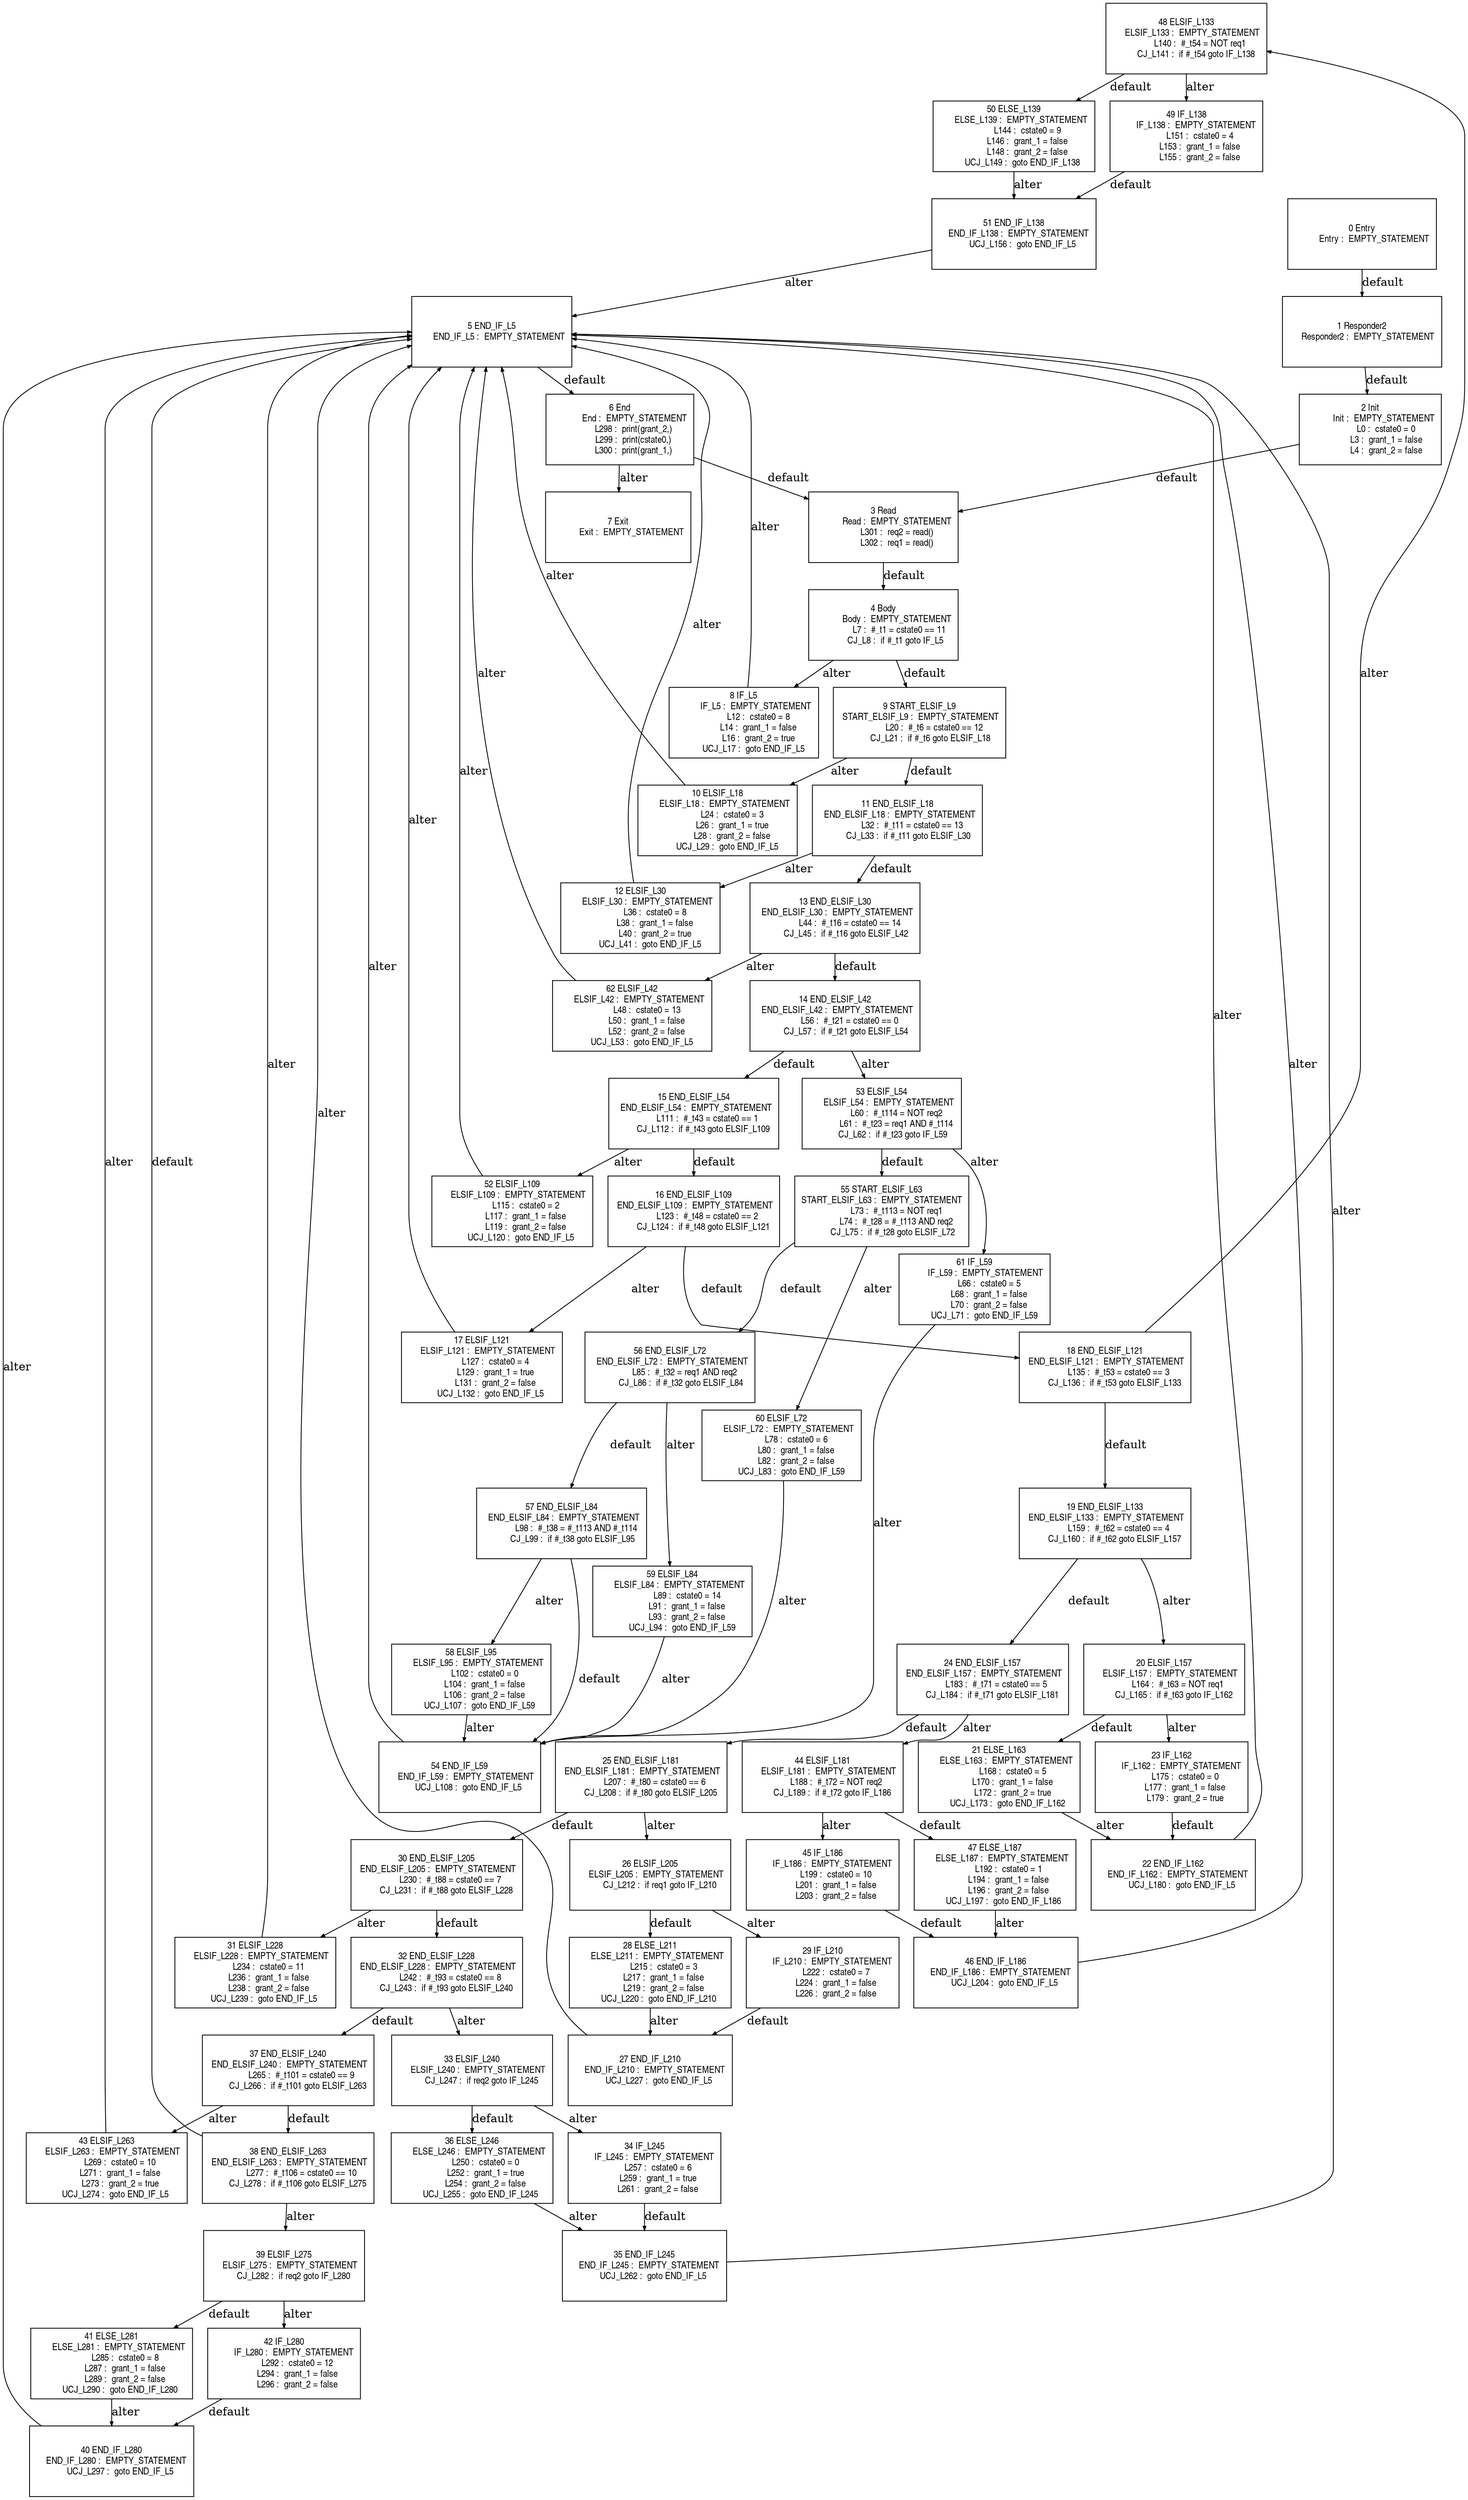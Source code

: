 digraph G {
  ranksep=.25;
  edge [arrowsize=.5]
  node [shape=rectangle, fontname="ArialNarrow",
        fontsize=12,  height=1.2];
  "48 ELSIF_L133
     ELSIF_L133 :  EMPTY_STATEMENT
           L140 :  #_t54 = NOT req1
        CJ_L141 :  if #_t54 goto IF_L138
"; "52 ELSIF_L109
     ELSIF_L109 :  EMPTY_STATEMENT
           L115 :  cstate0 = 2
           L117 :  grant_1 = false
           L119 :  grant_2 = false
       UCJ_L120 :  goto END_IF_L5
"; "12 ELSIF_L30
      ELSIF_L30 :  EMPTY_STATEMENT
            L36 :  cstate0 = 8
            L38 :  grant_1 = false
            L40 :  grant_2 = true
        UCJ_L41 :  goto END_IF_L5
"; "23 IF_L162
        IF_L162 :  EMPTY_STATEMENT
           L175 :  cstate0 = 0
           L177 :  grant_1 = false
           L179 :  grant_2 = true
"; "22 END_IF_L162
    END_IF_L162 :  EMPTY_STATEMENT
       UCJ_L180 :  goto END_IF_L5
"; "61 IF_L59
         IF_L59 :  EMPTY_STATEMENT
            L66 :  cstate0 = 5
            L68 :  grant_1 = false
            L70 :  grant_2 = false
        UCJ_L71 :  goto END_IF_L59
"; "6 End
            End :  EMPTY_STATEMENT
           L298 :  print(grant_2,)
           L299 :  print(cstate0,)
           L300 :  print(grant_1,)
"; "33 ELSIF_L240
     ELSIF_L240 :  EMPTY_STATEMENT
        CJ_L247 :  if req2 goto IF_L245
"; "11 END_ELSIF_L18
  END_ELSIF_L18 :  EMPTY_STATEMENT
            L32 :  #_t11 = cstate0 == 13
         CJ_L33 :  if #_t11 goto ELSIF_L30
"; "39 ELSIF_L275
     ELSIF_L275 :  EMPTY_STATEMENT
        CJ_L282 :  if req2 goto IF_L280
"; "37 END_ELSIF_L240
 END_ELSIF_L240 :  EMPTY_STATEMENT
           L265 :  #_t101 = cstate0 == 9
        CJ_L266 :  if #_t101 goto ELSIF_L263
"; "5 END_IF_L5
      END_IF_L5 :  EMPTY_STATEMENT
"; "51 END_IF_L138
    END_IF_L138 :  EMPTY_STATEMENT
       UCJ_L156 :  goto END_IF_L5
"; "45 IF_L186
        IF_L186 :  EMPTY_STATEMENT
           L199 :  cstate0 = 10
           L201 :  grant_1 = false
           L203 :  grant_2 = false
"; "31 ELSIF_L228
     ELSIF_L228 :  EMPTY_STATEMENT
           L234 :  cstate0 = 11
           L236 :  grant_1 = false
           L238 :  grant_2 = false
       UCJ_L239 :  goto END_IF_L5
"; "32 END_ELSIF_L228
 END_ELSIF_L228 :  EMPTY_STATEMENT
           L242 :  #_t93 = cstate0 == 8
        CJ_L243 :  if #_t93 goto ELSIF_L240
"; "46 END_IF_L186
    END_IF_L186 :  EMPTY_STATEMENT
       UCJ_L204 :  goto END_IF_L5
"; "3 Read
           Read :  EMPTY_STATEMENT
           L301 :  req2 = read()
           L302 :  req1 = read()
"; "55 START_ELSIF_L63
START_ELSIF_L63 :  EMPTY_STATEMENT
            L73 :  #_t113 = NOT req1
            L74 :  #_t28 = #_t113 AND req2
         CJ_L75 :  if #_t28 goto ELSIF_L72
"; "17 ELSIF_L121
     ELSIF_L121 :  EMPTY_STATEMENT
           L127 :  cstate0 = 4
           L129 :  grant_1 = true
           L131 :  grant_2 = false
       UCJ_L132 :  goto END_IF_L5
"; "34 IF_L245
        IF_L245 :  EMPTY_STATEMENT
           L257 :  cstate0 = 6
           L259 :  grant_1 = true
           L261 :  grant_2 = false
"; "9 START_ELSIF_L9
 START_ELSIF_L9 :  EMPTY_STATEMENT
            L20 :  #_t6 = cstate0 == 12
         CJ_L21 :  if #_t6 goto ELSIF_L18
"; "19 END_ELSIF_L133
 END_ELSIF_L133 :  EMPTY_STATEMENT
           L159 :  #_t62 = cstate0 == 4
        CJ_L160 :  if #_t62 goto ELSIF_L157
"; "1 Responder2
     Responder2 :  EMPTY_STATEMENT
"; "36 ELSE_L246
      ELSE_L246 :  EMPTY_STATEMENT
           L250 :  cstate0 = 0
           L252 :  grant_1 = true
           L254 :  grant_2 = false
       UCJ_L255 :  goto END_IF_L245
"; "24 END_ELSIF_L157
 END_ELSIF_L157 :  EMPTY_STATEMENT
           L183 :  #_t71 = cstate0 == 5
        CJ_L184 :  if #_t71 goto ELSIF_L181
"; "10 ELSIF_L18
      ELSIF_L18 :  EMPTY_STATEMENT
            L24 :  cstate0 = 3
            L26 :  grant_1 = true
            L28 :  grant_2 = false
        UCJ_L29 :  goto END_IF_L5
"; "0 Entry
          Entry :  EMPTY_STATEMENT
"; "28 ELSE_L211
      ELSE_L211 :  EMPTY_STATEMENT
           L215 :  cstate0 = 3
           L217 :  grant_1 = false
           L219 :  grant_2 = false
       UCJ_L220 :  goto END_IF_L210
"; "47 ELSE_L187
      ELSE_L187 :  EMPTY_STATEMENT
           L192 :  cstate0 = 1
           L194 :  grant_1 = false
           L196 :  grant_2 = false
       UCJ_L197 :  goto END_IF_L186
"; "49 IF_L138
        IF_L138 :  EMPTY_STATEMENT
           L151 :  cstate0 = 4
           L153 :  grant_1 = false
           L155 :  grant_2 = false
"; "13 END_ELSIF_L30
  END_ELSIF_L30 :  EMPTY_STATEMENT
            L44 :  #_t16 = cstate0 == 14
         CJ_L45 :  if #_t16 goto ELSIF_L42
"; "42 IF_L280
        IF_L280 :  EMPTY_STATEMENT
           L292 :  cstate0 = 12
           L294 :  grant_1 = false
           L296 :  grant_2 = false
"; "56 END_ELSIF_L72
  END_ELSIF_L72 :  EMPTY_STATEMENT
            L85 :  #_t32 = req1 AND req2
         CJ_L86 :  if #_t32 goto ELSIF_L84
"; "29 IF_L210
        IF_L210 :  EMPTY_STATEMENT
           L222 :  cstate0 = 7
           L224 :  grant_1 = false
           L226 :  grant_2 = false
"; "40 END_IF_L280
    END_IF_L280 :  EMPTY_STATEMENT
       UCJ_L297 :  goto END_IF_L5
"; "58 ELSIF_L95
      ELSIF_L95 :  EMPTY_STATEMENT
           L102 :  cstate0 = 0
           L104 :  grant_1 = false
           L106 :  grant_2 = false
       UCJ_L107 :  goto END_IF_L59
"; "50 ELSE_L139
      ELSE_L139 :  EMPTY_STATEMENT
           L144 :  cstate0 = 9
           L146 :  grant_1 = false
           L148 :  grant_2 = false
       UCJ_L149 :  goto END_IF_L138
"; "43 ELSIF_L263
     ELSIF_L263 :  EMPTY_STATEMENT
           L269 :  cstate0 = 10
           L271 :  grant_1 = false
           L273 :  grant_2 = true
       UCJ_L274 :  goto END_IF_L5
"; "38 END_ELSIF_L263
 END_ELSIF_L263 :  EMPTY_STATEMENT
           L277 :  #_t106 = cstate0 == 10
        CJ_L278 :  if #_t106 goto ELSIF_L275
"; "26 ELSIF_L205
     ELSIF_L205 :  EMPTY_STATEMENT
        CJ_L212 :  if req1 goto IF_L210
"; "20 ELSIF_L157
     ELSIF_L157 :  EMPTY_STATEMENT
           L164 :  #_t63 = NOT req1
        CJ_L165 :  if #_t63 goto IF_L162
"; "41 ELSE_L281
      ELSE_L281 :  EMPTY_STATEMENT
           L285 :  cstate0 = 8
           L287 :  grant_1 = false
           L289 :  grant_2 = false
       UCJ_L290 :  goto END_IF_L280
"; "35 END_IF_L245
    END_IF_L245 :  EMPTY_STATEMENT
       UCJ_L262 :  goto END_IF_L5
"; "60 ELSIF_L72
      ELSIF_L72 :  EMPTY_STATEMENT
            L78 :  cstate0 = 6
            L80 :  grant_1 = false
            L82 :  grant_2 = false
        UCJ_L83 :  goto END_IF_L59
"; "25 END_ELSIF_L181
 END_ELSIF_L181 :  EMPTY_STATEMENT
           L207 :  #_t80 = cstate0 == 6
        CJ_L208 :  if #_t80 goto ELSIF_L205
"; "18 END_ELSIF_L121
 END_ELSIF_L121 :  EMPTY_STATEMENT
           L135 :  #_t53 = cstate0 == 3
        CJ_L136 :  if #_t53 goto ELSIF_L133
"; "27 END_IF_L210
    END_IF_L210 :  EMPTY_STATEMENT
       UCJ_L227 :  goto END_IF_L5
"; "53 ELSIF_L54
      ELSIF_L54 :  EMPTY_STATEMENT
            L60 :  #_t114 = NOT req2
            L61 :  #_t23 = req1 AND #_t114
         CJ_L62 :  if #_t23 goto IF_L59
"; "16 END_ELSIF_L109
 END_ELSIF_L109 :  EMPTY_STATEMENT
           L123 :  #_t48 = cstate0 == 2
        CJ_L124 :  if #_t48 goto ELSIF_L121
"; "21 ELSE_L163
      ELSE_L163 :  EMPTY_STATEMENT
           L168 :  cstate0 = 5
           L170 :  grant_1 = false
           L172 :  grant_2 = true
       UCJ_L173 :  goto END_IF_L162
"; "4 Body
           Body :  EMPTY_STATEMENT
             L7 :  #_t1 = cstate0 == 11
          CJ_L8 :  if #_t1 goto IF_L5
"; "44 ELSIF_L181
     ELSIF_L181 :  EMPTY_STATEMENT
           L188 :  #_t72 = NOT req2
        CJ_L189 :  if #_t72 goto IF_L186
"; "62 ELSIF_L42
      ELSIF_L42 :  EMPTY_STATEMENT
            L48 :  cstate0 = 13
            L50 :  grant_1 = false
            L52 :  grant_2 = false
        UCJ_L53 :  goto END_IF_L5
"; "2 Init
           Init :  EMPTY_STATEMENT
             L0 :  cstate0 = 0
             L3 :  grant_1 = false
             L4 :  grant_2 = false
"; "54 END_IF_L59
     END_IF_L59 :  EMPTY_STATEMENT
       UCJ_L108 :  goto END_IF_L5
"; "59 ELSIF_L84
      ELSIF_L84 :  EMPTY_STATEMENT
            L89 :  cstate0 = 14
            L91 :  grant_1 = false
            L93 :  grant_2 = false
        UCJ_L94 :  goto END_IF_L59
"; "15 END_ELSIF_L54
  END_ELSIF_L54 :  EMPTY_STATEMENT
           L111 :  #_t43 = cstate0 == 1
        CJ_L112 :  if #_t43 goto ELSIF_L109
"; "14 END_ELSIF_L42
  END_ELSIF_L42 :  EMPTY_STATEMENT
            L56 :  #_t21 = cstate0 == 0
         CJ_L57 :  if #_t21 goto ELSIF_L54
"; "30 END_ELSIF_L205
 END_ELSIF_L205 :  EMPTY_STATEMENT
           L230 :  #_t88 = cstate0 == 7
        CJ_L231 :  if #_t88 goto ELSIF_L228
"; "7 Exit
           Exit :  EMPTY_STATEMENT
"; "8 IF_L5
          IF_L5 :  EMPTY_STATEMENT
            L12 :  cstate0 = 8
            L14 :  grant_1 = false
            L16 :  grant_2 = true
        UCJ_L17 :  goto END_IF_L5
"; "57 END_ELSIF_L84
  END_ELSIF_L84 :  EMPTY_STATEMENT
            L98 :  #_t38 = #_t113 AND #_t114
         CJ_L99 :  if #_t38 goto ELSIF_L95
"; 
  "1 Responder2
     Responder2 :  EMPTY_STATEMENT
" -> "2 Init
           Init :  EMPTY_STATEMENT
             L0 :  cstate0 = 0
             L3 :  grant_1 = false
             L4 :  grant_2 = false
"  [label="default"];
  "2 Init
           Init :  EMPTY_STATEMENT
             L0 :  cstate0 = 0
             L3 :  grant_1 = false
             L4 :  grant_2 = false
" -> "3 Read
           Read :  EMPTY_STATEMENT
           L301 :  req2 = read()
           L302 :  req1 = read()
"  [label="default"];
  "4 Body
           Body :  EMPTY_STATEMENT
             L7 :  #_t1 = cstate0 == 11
          CJ_L8 :  if #_t1 goto IF_L5
" -> "9 START_ELSIF_L9
 START_ELSIF_L9 :  EMPTY_STATEMENT
            L20 :  #_t6 = cstate0 == 12
         CJ_L21 :  if #_t6 goto ELSIF_L18
"  [label="default"];
  "4 Body
           Body :  EMPTY_STATEMENT
             L7 :  #_t1 = cstate0 == 11
          CJ_L8 :  if #_t1 goto IF_L5
" -> "8 IF_L5
          IF_L5 :  EMPTY_STATEMENT
            L12 :  cstate0 = 8
            L14 :  grant_1 = false
            L16 :  grant_2 = true
        UCJ_L17 :  goto END_IF_L5
"  [label="alter"];
  "8 IF_L5
          IF_L5 :  EMPTY_STATEMENT
            L12 :  cstate0 = 8
            L14 :  grant_1 = false
            L16 :  grant_2 = true
        UCJ_L17 :  goto END_IF_L5
" -> "5 END_IF_L5
      END_IF_L5 :  EMPTY_STATEMENT
"  [label="alter"];
  "9 START_ELSIF_L9
 START_ELSIF_L9 :  EMPTY_STATEMENT
            L20 :  #_t6 = cstate0 == 12
         CJ_L21 :  if #_t6 goto ELSIF_L18
" -> "11 END_ELSIF_L18
  END_ELSIF_L18 :  EMPTY_STATEMENT
            L32 :  #_t11 = cstate0 == 13
         CJ_L33 :  if #_t11 goto ELSIF_L30
"  [label="default"];
  "9 START_ELSIF_L9
 START_ELSIF_L9 :  EMPTY_STATEMENT
            L20 :  #_t6 = cstate0 == 12
         CJ_L21 :  if #_t6 goto ELSIF_L18
" -> "10 ELSIF_L18
      ELSIF_L18 :  EMPTY_STATEMENT
            L24 :  cstate0 = 3
            L26 :  grant_1 = true
            L28 :  grant_2 = false
        UCJ_L29 :  goto END_IF_L5
"  [label="alter"];
  "10 ELSIF_L18
      ELSIF_L18 :  EMPTY_STATEMENT
            L24 :  cstate0 = 3
            L26 :  grant_1 = true
            L28 :  grant_2 = false
        UCJ_L29 :  goto END_IF_L5
" -> "5 END_IF_L5
      END_IF_L5 :  EMPTY_STATEMENT
"  [label="alter"];
  "11 END_ELSIF_L18
  END_ELSIF_L18 :  EMPTY_STATEMENT
            L32 :  #_t11 = cstate0 == 13
         CJ_L33 :  if #_t11 goto ELSIF_L30
" -> "13 END_ELSIF_L30
  END_ELSIF_L30 :  EMPTY_STATEMENT
            L44 :  #_t16 = cstate0 == 14
         CJ_L45 :  if #_t16 goto ELSIF_L42
"  [label="default"];
  "11 END_ELSIF_L18
  END_ELSIF_L18 :  EMPTY_STATEMENT
            L32 :  #_t11 = cstate0 == 13
         CJ_L33 :  if #_t11 goto ELSIF_L30
" -> "12 ELSIF_L30
      ELSIF_L30 :  EMPTY_STATEMENT
            L36 :  cstate0 = 8
            L38 :  grant_1 = false
            L40 :  grant_2 = true
        UCJ_L41 :  goto END_IF_L5
"  [label="alter"];
  "12 ELSIF_L30
      ELSIF_L30 :  EMPTY_STATEMENT
            L36 :  cstate0 = 8
            L38 :  grant_1 = false
            L40 :  grant_2 = true
        UCJ_L41 :  goto END_IF_L5
" -> "5 END_IF_L5
      END_IF_L5 :  EMPTY_STATEMENT
"  [label="alter"];
  "13 END_ELSIF_L30
  END_ELSIF_L30 :  EMPTY_STATEMENT
            L44 :  #_t16 = cstate0 == 14
         CJ_L45 :  if #_t16 goto ELSIF_L42
" -> "14 END_ELSIF_L42
  END_ELSIF_L42 :  EMPTY_STATEMENT
            L56 :  #_t21 = cstate0 == 0
         CJ_L57 :  if #_t21 goto ELSIF_L54
"  [label="default"];
  "13 END_ELSIF_L30
  END_ELSIF_L30 :  EMPTY_STATEMENT
            L44 :  #_t16 = cstate0 == 14
         CJ_L45 :  if #_t16 goto ELSIF_L42
" -> "62 ELSIF_L42
      ELSIF_L42 :  EMPTY_STATEMENT
            L48 :  cstate0 = 13
            L50 :  grant_1 = false
            L52 :  grant_2 = false
        UCJ_L53 :  goto END_IF_L5
"  [label="alter"];
  "62 ELSIF_L42
      ELSIF_L42 :  EMPTY_STATEMENT
            L48 :  cstate0 = 13
            L50 :  grant_1 = false
            L52 :  grant_2 = false
        UCJ_L53 :  goto END_IF_L5
" -> "5 END_IF_L5
      END_IF_L5 :  EMPTY_STATEMENT
"  [label="alter"];
  "14 END_ELSIF_L42
  END_ELSIF_L42 :  EMPTY_STATEMENT
            L56 :  #_t21 = cstate0 == 0
         CJ_L57 :  if #_t21 goto ELSIF_L54
" -> "15 END_ELSIF_L54
  END_ELSIF_L54 :  EMPTY_STATEMENT
           L111 :  #_t43 = cstate0 == 1
        CJ_L112 :  if #_t43 goto ELSIF_L109
"  [label="default"];
  "14 END_ELSIF_L42
  END_ELSIF_L42 :  EMPTY_STATEMENT
            L56 :  #_t21 = cstate0 == 0
         CJ_L57 :  if #_t21 goto ELSIF_L54
" -> "53 ELSIF_L54
      ELSIF_L54 :  EMPTY_STATEMENT
            L60 :  #_t114 = NOT req2
            L61 :  #_t23 = req1 AND #_t114
         CJ_L62 :  if #_t23 goto IF_L59
"  [label="alter"];
  "53 ELSIF_L54
      ELSIF_L54 :  EMPTY_STATEMENT
            L60 :  #_t114 = NOT req2
            L61 :  #_t23 = req1 AND #_t114
         CJ_L62 :  if #_t23 goto IF_L59
" -> "55 START_ELSIF_L63
START_ELSIF_L63 :  EMPTY_STATEMENT
            L73 :  #_t113 = NOT req1
            L74 :  #_t28 = #_t113 AND req2
         CJ_L75 :  if #_t28 goto ELSIF_L72
"  [label="default"];
  "53 ELSIF_L54
      ELSIF_L54 :  EMPTY_STATEMENT
            L60 :  #_t114 = NOT req2
            L61 :  #_t23 = req1 AND #_t114
         CJ_L62 :  if #_t23 goto IF_L59
" -> "61 IF_L59
         IF_L59 :  EMPTY_STATEMENT
            L66 :  cstate0 = 5
            L68 :  grant_1 = false
            L70 :  grant_2 = false
        UCJ_L71 :  goto END_IF_L59
"  [label="alter"];
  "61 IF_L59
         IF_L59 :  EMPTY_STATEMENT
            L66 :  cstate0 = 5
            L68 :  grant_1 = false
            L70 :  grant_2 = false
        UCJ_L71 :  goto END_IF_L59
" -> "54 END_IF_L59
     END_IF_L59 :  EMPTY_STATEMENT
       UCJ_L108 :  goto END_IF_L5
"  [label="alter"];
  "55 START_ELSIF_L63
START_ELSIF_L63 :  EMPTY_STATEMENT
            L73 :  #_t113 = NOT req1
            L74 :  #_t28 = #_t113 AND req2
         CJ_L75 :  if #_t28 goto ELSIF_L72
" -> "56 END_ELSIF_L72
  END_ELSIF_L72 :  EMPTY_STATEMENT
            L85 :  #_t32 = req1 AND req2
         CJ_L86 :  if #_t32 goto ELSIF_L84
"  [label="default"];
  "55 START_ELSIF_L63
START_ELSIF_L63 :  EMPTY_STATEMENT
            L73 :  #_t113 = NOT req1
            L74 :  #_t28 = #_t113 AND req2
         CJ_L75 :  if #_t28 goto ELSIF_L72
" -> "60 ELSIF_L72
      ELSIF_L72 :  EMPTY_STATEMENT
            L78 :  cstate0 = 6
            L80 :  grant_1 = false
            L82 :  grant_2 = false
        UCJ_L83 :  goto END_IF_L59
"  [label="alter"];
  "60 ELSIF_L72
      ELSIF_L72 :  EMPTY_STATEMENT
            L78 :  cstate0 = 6
            L80 :  grant_1 = false
            L82 :  grant_2 = false
        UCJ_L83 :  goto END_IF_L59
" -> "54 END_IF_L59
     END_IF_L59 :  EMPTY_STATEMENT
       UCJ_L108 :  goto END_IF_L5
"  [label="alter"];
  "56 END_ELSIF_L72
  END_ELSIF_L72 :  EMPTY_STATEMENT
            L85 :  #_t32 = req1 AND req2
         CJ_L86 :  if #_t32 goto ELSIF_L84
" -> "57 END_ELSIF_L84
  END_ELSIF_L84 :  EMPTY_STATEMENT
            L98 :  #_t38 = #_t113 AND #_t114
         CJ_L99 :  if #_t38 goto ELSIF_L95
"  [label="default"];
  "56 END_ELSIF_L72
  END_ELSIF_L72 :  EMPTY_STATEMENT
            L85 :  #_t32 = req1 AND req2
         CJ_L86 :  if #_t32 goto ELSIF_L84
" -> "59 ELSIF_L84
      ELSIF_L84 :  EMPTY_STATEMENT
            L89 :  cstate0 = 14
            L91 :  grant_1 = false
            L93 :  grant_2 = false
        UCJ_L94 :  goto END_IF_L59
"  [label="alter"];
  "59 ELSIF_L84
      ELSIF_L84 :  EMPTY_STATEMENT
            L89 :  cstate0 = 14
            L91 :  grant_1 = false
            L93 :  grant_2 = false
        UCJ_L94 :  goto END_IF_L59
" -> "54 END_IF_L59
     END_IF_L59 :  EMPTY_STATEMENT
       UCJ_L108 :  goto END_IF_L5
"  [label="alter"];
  "57 END_ELSIF_L84
  END_ELSIF_L84 :  EMPTY_STATEMENT
            L98 :  #_t38 = #_t113 AND #_t114
         CJ_L99 :  if #_t38 goto ELSIF_L95
" -> "54 END_IF_L59
     END_IF_L59 :  EMPTY_STATEMENT
       UCJ_L108 :  goto END_IF_L5
"  [label="default"];
  "57 END_ELSIF_L84
  END_ELSIF_L84 :  EMPTY_STATEMENT
            L98 :  #_t38 = #_t113 AND #_t114
         CJ_L99 :  if #_t38 goto ELSIF_L95
" -> "58 ELSIF_L95
      ELSIF_L95 :  EMPTY_STATEMENT
           L102 :  cstate0 = 0
           L104 :  grant_1 = false
           L106 :  grant_2 = false
       UCJ_L107 :  goto END_IF_L59
"  [label="alter"];
  "58 ELSIF_L95
      ELSIF_L95 :  EMPTY_STATEMENT
           L102 :  cstate0 = 0
           L104 :  grant_1 = false
           L106 :  grant_2 = false
       UCJ_L107 :  goto END_IF_L59
" -> "54 END_IF_L59
     END_IF_L59 :  EMPTY_STATEMENT
       UCJ_L108 :  goto END_IF_L5
"  [label="alter"];
  "54 END_IF_L59
     END_IF_L59 :  EMPTY_STATEMENT
       UCJ_L108 :  goto END_IF_L5
" -> "5 END_IF_L5
      END_IF_L5 :  EMPTY_STATEMENT
"  [label="alter"];
  "15 END_ELSIF_L54
  END_ELSIF_L54 :  EMPTY_STATEMENT
           L111 :  #_t43 = cstate0 == 1
        CJ_L112 :  if #_t43 goto ELSIF_L109
" -> "16 END_ELSIF_L109
 END_ELSIF_L109 :  EMPTY_STATEMENT
           L123 :  #_t48 = cstate0 == 2
        CJ_L124 :  if #_t48 goto ELSIF_L121
"  [label="default"];
  "15 END_ELSIF_L54
  END_ELSIF_L54 :  EMPTY_STATEMENT
           L111 :  #_t43 = cstate0 == 1
        CJ_L112 :  if #_t43 goto ELSIF_L109
" -> "52 ELSIF_L109
     ELSIF_L109 :  EMPTY_STATEMENT
           L115 :  cstate0 = 2
           L117 :  grant_1 = false
           L119 :  grant_2 = false
       UCJ_L120 :  goto END_IF_L5
"  [label="alter"];
  "52 ELSIF_L109
     ELSIF_L109 :  EMPTY_STATEMENT
           L115 :  cstate0 = 2
           L117 :  grant_1 = false
           L119 :  grant_2 = false
       UCJ_L120 :  goto END_IF_L5
" -> "5 END_IF_L5
      END_IF_L5 :  EMPTY_STATEMENT
"  [label="alter"];
  "16 END_ELSIF_L109
 END_ELSIF_L109 :  EMPTY_STATEMENT
           L123 :  #_t48 = cstate0 == 2
        CJ_L124 :  if #_t48 goto ELSIF_L121
" -> "18 END_ELSIF_L121
 END_ELSIF_L121 :  EMPTY_STATEMENT
           L135 :  #_t53 = cstate0 == 3
        CJ_L136 :  if #_t53 goto ELSIF_L133
"  [label="default"];
  "16 END_ELSIF_L109
 END_ELSIF_L109 :  EMPTY_STATEMENT
           L123 :  #_t48 = cstate0 == 2
        CJ_L124 :  if #_t48 goto ELSIF_L121
" -> "17 ELSIF_L121
     ELSIF_L121 :  EMPTY_STATEMENT
           L127 :  cstate0 = 4
           L129 :  grant_1 = true
           L131 :  grant_2 = false
       UCJ_L132 :  goto END_IF_L5
"  [label="alter"];
  "17 ELSIF_L121
     ELSIF_L121 :  EMPTY_STATEMENT
           L127 :  cstate0 = 4
           L129 :  grant_1 = true
           L131 :  grant_2 = false
       UCJ_L132 :  goto END_IF_L5
" -> "5 END_IF_L5
      END_IF_L5 :  EMPTY_STATEMENT
"  [label="alter"];
  "18 END_ELSIF_L121
 END_ELSIF_L121 :  EMPTY_STATEMENT
           L135 :  #_t53 = cstate0 == 3
        CJ_L136 :  if #_t53 goto ELSIF_L133
" -> "19 END_ELSIF_L133
 END_ELSIF_L133 :  EMPTY_STATEMENT
           L159 :  #_t62 = cstate0 == 4
        CJ_L160 :  if #_t62 goto ELSIF_L157
"  [label="default"];
  "18 END_ELSIF_L121
 END_ELSIF_L121 :  EMPTY_STATEMENT
           L135 :  #_t53 = cstate0 == 3
        CJ_L136 :  if #_t53 goto ELSIF_L133
" -> "48 ELSIF_L133
     ELSIF_L133 :  EMPTY_STATEMENT
           L140 :  #_t54 = NOT req1
        CJ_L141 :  if #_t54 goto IF_L138
"  [label="alter"];
  "48 ELSIF_L133
     ELSIF_L133 :  EMPTY_STATEMENT
           L140 :  #_t54 = NOT req1
        CJ_L141 :  if #_t54 goto IF_L138
" -> "50 ELSE_L139
      ELSE_L139 :  EMPTY_STATEMENT
           L144 :  cstate0 = 9
           L146 :  grant_1 = false
           L148 :  grant_2 = false
       UCJ_L149 :  goto END_IF_L138
"  [label="default"];
  "48 ELSIF_L133
     ELSIF_L133 :  EMPTY_STATEMENT
           L140 :  #_t54 = NOT req1
        CJ_L141 :  if #_t54 goto IF_L138
" -> "49 IF_L138
        IF_L138 :  EMPTY_STATEMENT
           L151 :  cstate0 = 4
           L153 :  grant_1 = false
           L155 :  grant_2 = false
"  [label="alter"];
  "50 ELSE_L139
      ELSE_L139 :  EMPTY_STATEMENT
           L144 :  cstate0 = 9
           L146 :  grant_1 = false
           L148 :  grant_2 = false
       UCJ_L149 :  goto END_IF_L138
" -> "51 END_IF_L138
    END_IF_L138 :  EMPTY_STATEMENT
       UCJ_L156 :  goto END_IF_L5
"  [label="alter"];
  "49 IF_L138
        IF_L138 :  EMPTY_STATEMENT
           L151 :  cstate0 = 4
           L153 :  grant_1 = false
           L155 :  grant_2 = false
" -> "51 END_IF_L138
    END_IF_L138 :  EMPTY_STATEMENT
       UCJ_L156 :  goto END_IF_L5
"  [label="default"];
  "51 END_IF_L138
    END_IF_L138 :  EMPTY_STATEMENT
       UCJ_L156 :  goto END_IF_L5
" -> "5 END_IF_L5
      END_IF_L5 :  EMPTY_STATEMENT
"  [label="alter"];
  "19 END_ELSIF_L133
 END_ELSIF_L133 :  EMPTY_STATEMENT
           L159 :  #_t62 = cstate0 == 4
        CJ_L160 :  if #_t62 goto ELSIF_L157
" -> "24 END_ELSIF_L157
 END_ELSIF_L157 :  EMPTY_STATEMENT
           L183 :  #_t71 = cstate0 == 5
        CJ_L184 :  if #_t71 goto ELSIF_L181
"  [label="default"];
  "19 END_ELSIF_L133
 END_ELSIF_L133 :  EMPTY_STATEMENT
           L159 :  #_t62 = cstate0 == 4
        CJ_L160 :  if #_t62 goto ELSIF_L157
" -> "20 ELSIF_L157
     ELSIF_L157 :  EMPTY_STATEMENT
           L164 :  #_t63 = NOT req1
        CJ_L165 :  if #_t63 goto IF_L162
"  [label="alter"];
  "20 ELSIF_L157
     ELSIF_L157 :  EMPTY_STATEMENT
           L164 :  #_t63 = NOT req1
        CJ_L165 :  if #_t63 goto IF_L162
" -> "21 ELSE_L163
      ELSE_L163 :  EMPTY_STATEMENT
           L168 :  cstate0 = 5
           L170 :  grant_1 = false
           L172 :  grant_2 = true
       UCJ_L173 :  goto END_IF_L162
"  [label="default"];
  "20 ELSIF_L157
     ELSIF_L157 :  EMPTY_STATEMENT
           L164 :  #_t63 = NOT req1
        CJ_L165 :  if #_t63 goto IF_L162
" -> "23 IF_L162
        IF_L162 :  EMPTY_STATEMENT
           L175 :  cstate0 = 0
           L177 :  grant_1 = false
           L179 :  grant_2 = true
"  [label="alter"];
  "21 ELSE_L163
      ELSE_L163 :  EMPTY_STATEMENT
           L168 :  cstate0 = 5
           L170 :  grant_1 = false
           L172 :  grant_2 = true
       UCJ_L173 :  goto END_IF_L162
" -> "22 END_IF_L162
    END_IF_L162 :  EMPTY_STATEMENT
       UCJ_L180 :  goto END_IF_L5
"  [label="alter"];
  "23 IF_L162
        IF_L162 :  EMPTY_STATEMENT
           L175 :  cstate0 = 0
           L177 :  grant_1 = false
           L179 :  grant_2 = true
" -> "22 END_IF_L162
    END_IF_L162 :  EMPTY_STATEMENT
       UCJ_L180 :  goto END_IF_L5
"  [label="default"];
  "22 END_IF_L162
    END_IF_L162 :  EMPTY_STATEMENT
       UCJ_L180 :  goto END_IF_L5
" -> "5 END_IF_L5
      END_IF_L5 :  EMPTY_STATEMENT
"  [label="alter"];
  "24 END_ELSIF_L157
 END_ELSIF_L157 :  EMPTY_STATEMENT
           L183 :  #_t71 = cstate0 == 5
        CJ_L184 :  if #_t71 goto ELSIF_L181
" -> "25 END_ELSIF_L181
 END_ELSIF_L181 :  EMPTY_STATEMENT
           L207 :  #_t80 = cstate0 == 6
        CJ_L208 :  if #_t80 goto ELSIF_L205
"  [label="default"];
  "24 END_ELSIF_L157
 END_ELSIF_L157 :  EMPTY_STATEMENT
           L183 :  #_t71 = cstate0 == 5
        CJ_L184 :  if #_t71 goto ELSIF_L181
" -> "44 ELSIF_L181
     ELSIF_L181 :  EMPTY_STATEMENT
           L188 :  #_t72 = NOT req2
        CJ_L189 :  if #_t72 goto IF_L186
"  [label="alter"];
  "44 ELSIF_L181
     ELSIF_L181 :  EMPTY_STATEMENT
           L188 :  #_t72 = NOT req2
        CJ_L189 :  if #_t72 goto IF_L186
" -> "47 ELSE_L187
      ELSE_L187 :  EMPTY_STATEMENT
           L192 :  cstate0 = 1
           L194 :  grant_1 = false
           L196 :  grant_2 = false
       UCJ_L197 :  goto END_IF_L186
"  [label="default"];
  "44 ELSIF_L181
     ELSIF_L181 :  EMPTY_STATEMENT
           L188 :  #_t72 = NOT req2
        CJ_L189 :  if #_t72 goto IF_L186
" -> "45 IF_L186
        IF_L186 :  EMPTY_STATEMENT
           L199 :  cstate0 = 10
           L201 :  grant_1 = false
           L203 :  grant_2 = false
"  [label="alter"];
  "47 ELSE_L187
      ELSE_L187 :  EMPTY_STATEMENT
           L192 :  cstate0 = 1
           L194 :  grant_1 = false
           L196 :  grant_2 = false
       UCJ_L197 :  goto END_IF_L186
" -> "46 END_IF_L186
    END_IF_L186 :  EMPTY_STATEMENT
       UCJ_L204 :  goto END_IF_L5
"  [label="alter"];
  "45 IF_L186
        IF_L186 :  EMPTY_STATEMENT
           L199 :  cstate0 = 10
           L201 :  grant_1 = false
           L203 :  grant_2 = false
" -> "46 END_IF_L186
    END_IF_L186 :  EMPTY_STATEMENT
       UCJ_L204 :  goto END_IF_L5
"  [label="default"];
  "46 END_IF_L186
    END_IF_L186 :  EMPTY_STATEMENT
       UCJ_L204 :  goto END_IF_L5
" -> "5 END_IF_L5
      END_IF_L5 :  EMPTY_STATEMENT
"  [label="alter"];
  "25 END_ELSIF_L181
 END_ELSIF_L181 :  EMPTY_STATEMENT
           L207 :  #_t80 = cstate0 == 6
        CJ_L208 :  if #_t80 goto ELSIF_L205
" -> "30 END_ELSIF_L205
 END_ELSIF_L205 :  EMPTY_STATEMENT
           L230 :  #_t88 = cstate0 == 7
        CJ_L231 :  if #_t88 goto ELSIF_L228
"  [label="default"];
  "25 END_ELSIF_L181
 END_ELSIF_L181 :  EMPTY_STATEMENT
           L207 :  #_t80 = cstate0 == 6
        CJ_L208 :  if #_t80 goto ELSIF_L205
" -> "26 ELSIF_L205
     ELSIF_L205 :  EMPTY_STATEMENT
        CJ_L212 :  if req1 goto IF_L210
"  [label="alter"];
  "26 ELSIF_L205
     ELSIF_L205 :  EMPTY_STATEMENT
        CJ_L212 :  if req1 goto IF_L210
" -> "28 ELSE_L211
      ELSE_L211 :  EMPTY_STATEMENT
           L215 :  cstate0 = 3
           L217 :  grant_1 = false
           L219 :  grant_2 = false
       UCJ_L220 :  goto END_IF_L210
"  [label="default"];
  "26 ELSIF_L205
     ELSIF_L205 :  EMPTY_STATEMENT
        CJ_L212 :  if req1 goto IF_L210
" -> "29 IF_L210
        IF_L210 :  EMPTY_STATEMENT
           L222 :  cstate0 = 7
           L224 :  grant_1 = false
           L226 :  grant_2 = false
"  [label="alter"];
  "28 ELSE_L211
      ELSE_L211 :  EMPTY_STATEMENT
           L215 :  cstate0 = 3
           L217 :  grant_1 = false
           L219 :  grant_2 = false
       UCJ_L220 :  goto END_IF_L210
" -> "27 END_IF_L210
    END_IF_L210 :  EMPTY_STATEMENT
       UCJ_L227 :  goto END_IF_L5
"  [label="alter"];
  "29 IF_L210
        IF_L210 :  EMPTY_STATEMENT
           L222 :  cstate0 = 7
           L224 :  grant_1 = false
           L226 :  grant_2 = false
" -> "27 END_IF_L210
    END_IF_L210 :  EMPTY_STATEMENT
       UCJ_L227 :  goto END_IF_L5
"  [label="default"];
  "27 END_IF_L210
    END_IF_L210 :  EMPTY_STATEMENT
       UCJ_L227 :  goto END_IF_L5
" -> "5 END_IF_L5
      END_IF_L5 :  EMPTY_STATEMENT
"  [label="alter"];
  "30 END_ELSIF_L205
 END_ELSIF_L205 :  EMPTY_STATEMENT
           L230 :  #_t88 = cstate0 == 7
        CJ_L231 :  if #_t88 goto ELSIF_L228
" -> "32 END_ELSIF_L228
 END_ELSIF_L228 :  EMPTY_STATEMENT
           L242 :  #_t93 = cstate0 == 8
        CJ_L243 :  if #_t93 goto ELSIF_L240
"  [label="default"];
  "30 END_ELSIF_L205
 END_ELSIF_L205 :  EMPTY_STATEMENT
           L230 :  #_t88 = cstate0 == 7
        CJ_L231 :  if #_t88 goto ELSIF_L228
" -> "31 ELSIF_L228
     ELSIF_L228 :  EMPTY_STATEMENT
           L234 :  cstate0 = 11
           L236 :  grant_1 = false
           L238 :  grant_2 = false
       UCJ_L239 :  goto END_IF_L5
"  [label="alter"];
  "31 ELSIF_L228
     ELSIF_L228 :  EMPTY_STATEMENT
           L234 :  cstate0 = 11
           L236 :  grant_1 = false
           L238 :  grant_2 = false
       UCJ_L239 :  goto END_IF_L5
" -> "5 END_IF_L5
      END_IF_L5 :  EMPTY_STATEMENT
"  [label="alter"];
  "32 END_ELSIF_L228
 END_ELSIF_L228 :  EMPTY_STATEMENT
           L242 :  #_t93 = cstate0 == 8
        CJ_L243 :  if #_t93 goto ELSIF_L240
" -> "37 END_ELSIF_L240
 END_ELSIF_L240 :  EMPTY_STATEMENT
           L265 :  #_t101 = cstate0 == 9
        CJ_L266 :  if #_t101 goto ELSIF_L263
"  [label="default"];
  "32 END_ELSIF_L228
 END_ELSIF_L228 :  EMPTY_STATEMENT
           L242 :  #_t93 = cstate0 == 8
        CJ_L243 :  if #_t93 goto ELSIF_L240
" -> "33 ELSIF_L240
     ELSIF_L240 :  EMPTY_STATEMENT
        CJ_L247 :  if req2 goto IF_L245
"  [label="alter"];
  "33 ELSIF_L240
     ELSIF_L240 :  EMPTY_STATEMENT
        CJ_L247 :  if req2 goto IF_L245
" -> "36 ELSE_L246
      ELSE_L246 :  EMPTY_STATEMENT
           L250 :  cstate0 = 0
           L252 :  grant_1 = true
           L254 :  grant_2 = false
       UCJ_L255 :  goto END_IF_L245
"  [label="default"];
  "33 ELSIF_L240
     ELSIF_L240 :  EMPTY_STATEMENT
        CJ_L247 :  if req2 goto IF_L245
" -> "34 IF_L245
        IF_L245 :  EMPTY_STATEMENT
           L257 :  cstate0 = 6
           L259 :  grant_1 = true
           L261 :  grant_2 = false
"  [label="alter"];
  "36 ELSE_L246
      ELSE_L246 :  EMPTY_STATEMENT
           L250 :  cstate0 = 0
           L252 :  grant_1 = true
           L254 :  grant_2 = false
       UCJ_L255 :  goto END_IF_L245
" -> "35 END_IF_L245
    END_IF_L245 :  EMPTY_STATEMENT
       UCJ_L262 :  goto END_IF_L5
"  [label="alter"];
  "34 IF_L245
        IF_L245 :  EMPTY_STATEMENT
           L257 :  cstate0 = 6
           L259 :  grant_1 = true
           L261 :  grant_2 = false
" -> "35 END_IF_L245
    END_IF_L245 :  EMPTY_STATEMENT
       UCJ_L262 :  goto END_IF_L5
"  [label="default"];
  "35 END_IF_L245
    END_IF_L245 :  EMPTY_STATEMENT
       UCJ_L262 :  goto END_IF_L5
" -> "5 END_IF_L5
      END_IF_L5 :  EMPTY_STATEMENT
"  [label="alter"];
  "37 END_ELSIF_L240
 END_ELSIF_L240 :  EMPTY_STATEMENT
           L265 :  #_t101 = cstate0 == 9
        CJ_L266 :  if #_t101 goto ELSIF_L263
" -> "38 END_ELSIF_L263
 END_ELSIF_L263 :  EMPTY_STATEMENT
           L277 :  #_t106 = cstate0 == 10
        CJ_L278 :  if #_t106 goto ELSIF_L275
"  [label="default"];
  "37 END_ELSIF_L240
 END_ELSIF_L240 :  EMPTY_STATEMENT
           L265 :  #_t101 = cstate0 == 9
        CJ_L266 :  if #_t101 goto ELSIF_L263
" -> "43 ELSIF_L263
     ELSIF_L263 :  EMPTY_STATEMENT
           L269 :  cstate0 = 10
           L271 :  grant_1 = false
           L273 :  grant_2 = true
       UCJ_L274 :  goto END_IF_L5
"  [label="alter"];
  "43 ELSIF_L263
     ELSIF_L263 :  EMPTY_STATEMENT
           L269 :  cstate0 = 10
           L271 :  grant_1 = false
           L273 :  grant_2 = true
       UCJ_L274 :  goto END_IF_L5
" -> "5 END_IF_L5
      END_IF_L5 :  EMPTY_STATEMENT
"  [label="alter"];
  "38 END_ELSIF_L263
 END_ELSIF_L263 :  EMPTY_STATEMENT
           L277 :  #_t106 = cstate0 == 10
        CJ_L278 :  if #_t106 goto ELSIF_L275
" -> "5 END_IF_L5
      END_IF_L5 :  EMPTY_STATEMENT
"  [label="default"];
  "38 END_ELSIF_L263
 END_ELSIF_L263 :  EMPTY_STATEMENT
           L277 :  #_t106 = cstate0 == 10
        CJ_L278 :  if #_t106 goto ELSIF_L275
" -> "39 ELSIF_L275
     ELSIF_L275 :  EMPTY_STATEMENT
        CJ_L282 :  if req2 goto IF_L280
"  [label="alter"];
  "39 ELSIF_L275
     ELSIF_L275 :  EMPTY_STATEMENT
        CJ_L282 :  if req2 goto IF_L280
" -> "41 ELSE_L281
      ELSE_L281 :  EMPTY_STATEMENT
           L285 :  cstate0 = 8
           L287 :  grant_1 = false
           L289 :  grant_2 = false
       UCJ_L290 :  goto END_IF_L280
"  [label="default"];
  "39 ELSIF_L275
     ELSIF_L275 :  EMPTY_STATEMENT
        CJ_L282 :  if req2 goto IF_L280
" -> "42 IF_L280
        IF_L280 :  EMPTY_STATEMENT
           L292 :  cstate0 = 12
           L294 :  grant_1 = false
           L296 :  grant_2 = false
"  [label="alter"];
  "41 ELSE_L281
      ELSE_L281 :  EMPTY_STATEMENT
           L285 :  cstate0 = 8
           L287 :  grant_1 = false
           L289 :  grant_2 = false
       UCJ_L290 :  goto END_IF_L280
" -> "40 END_IF_L280
    END_IF_L280 :  EMPTY_STATEMENT
       UCJ_L297 :  goto END_IF_L5
"  [label="alter"];
  "42 IF_L280
        IF_L280 :  EMPTY_STATEMENT
           L292 :  cstate0 = 12
           L294 :  grant_1 = false
           L296 :  grant_2 = false
" -> "40 END_IF_L280
    END_IF_L280 :  EMPTY_STATEMENT
       UCJ_L297 :  goto END_IF_L5
"  [label="default"];
  "40 END_IF_L280
    END_IF_L280 :  EMPTY_STATEMENT
       UCJ_L297 :  goto END_IF_L5
" -> "5 END_IF_L5
      END_IF_L5 :  EMPTY_STATEMENT
"  [label="alter"];
  "5 END_IF_L5
      END_IF_L5 :  EMPTY_STATEMENT
" -> "6 End
            End :  EMPTY_STATEMENT
           L298 :  print(grant_2,)
           L299 :  print(cstate0,)
           L300 :  print(grant_1,)
"  [label="default"];
  "0 Entry
          Entry :  EMPTY_STATEMENT
" -> "1 Responder2
     Responder2 :  EMPTY_STATEMENT
"  [label="default"];
  "6 End
            End :  EMPTY_STATEMENT
           L298 :  print(grant_2,)
           L299 :  print(cstate0,)
           L300 :  print(grant_1,)
" -> "3 Read
           Read :  EMPTY_STATEMENT
           L301 :  req2 = read()
           L302 :  req1 = read()
"  [label="default"];
  "6 End
            End :  EMPTY_STATEMENT
           L298 :  print(grant_2,)
           L299 :  print(cstate0,)
           L300 :  print(grant_1,)
" -> "7 Exit
           Exit :  EMPTY_STATEMENT
"  [label="alter"];
  "3 Read
           Read :  EMPTY_STATEMENT
           L301 :  req2 = read()
           L302 :  req1 = read()
" -> "4 Body
           Body :  EMPTY_STATEMENT
             L7 :  #_t1 = cstate0 == 11
          CJ_L8 :  if #_t1 goto IF_L5
"  [label="default"];
}

